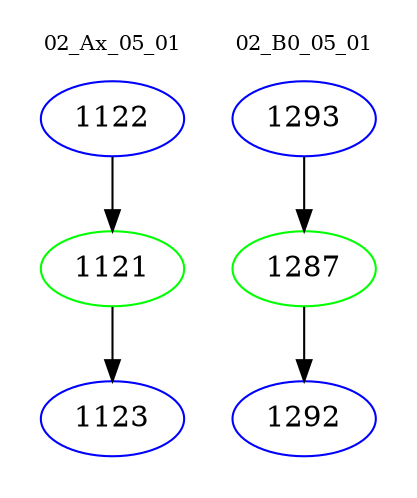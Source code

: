 digraph{
subgraph cluster_0 {
color = white
label = "02_Ax_05_01";
fontsize=10;
T0_1122 [label="1122", color="blue"]
T0_1122 -> T0_1121 [color="black"]
T0_1121 [label="1121", color="green"]
T0_1121 -> T0_1123 [color="black"]
T0_1123 [label="1123", color="blue"]
}
subgraph cluster_1 {
color = white
label = "02_B0_05_01";
fontsize=10;
T1_1293 [label="1293", color="blue"]
T1_1293 -> T1_1287 [color="black"]
T1_1287 [label="1287", color="green"]
T1_1287 -> T1_1292 [color="black"]
T1_1292 [label="1292", color="blue"]
}
}
